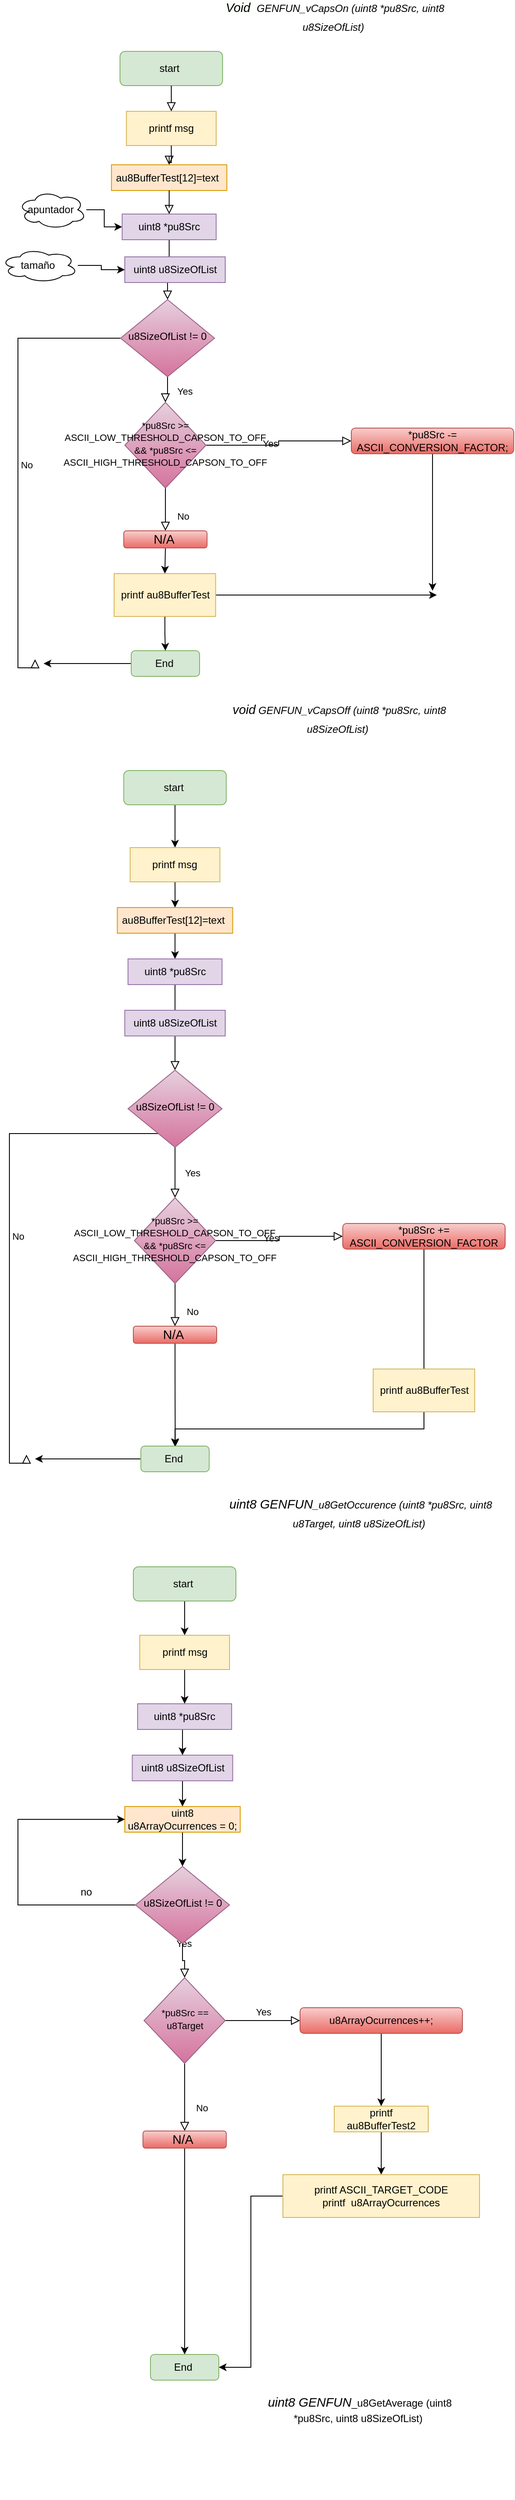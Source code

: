 <mxfile version="13.7.9" type="github">
  <diagram id="C5RBs43oDa-KdzZeNtuy" name="Page-1">
    <mxGraphModel dx="868" dy="433" grid="1" gridSize="10" guides="1" tooltips="1" connect="1" arrows="1" fold="1" page="1" pageScale="1" pageWidth="827" pageHeight="1169" math="0" shadow="0">
      <root>
        <mxCell id="WIyWlLk6GJQsqaUBKTNV-0" />
        <mxCell id="WIyWlLk6GJQsqaUBKTNV-1" parent="WIyWlLk6GJQsqaUBKTNV-0" />
        <mxCell id="WIyWlLk6GJQsqaUBKTNV-2" value="" style="rounded=0;html=1;jettySize=auto;orthogonalLoop=1;fontSize=11;endArrow=block;endFill=0;endSize=8;strokeWidth=1;shadow=0;labelBackgroundColor=none;edgeStyle=orthogonalEdgeStyle;" parent="WIyWlLk6GJQsqaUBKTNV-1" source="0FgXw2sklieyEirVIs_G-4" target="WIyWlLk6GJQsqaUBKTNV-6" edge="1">
          <mxGeometry relative="1" as="geometry" />
        </mxCell>
        <mxCell id="WIyWlLk6GJQsqaUBKTNV-3" value="start&amp;nbsp;" style="rounded=1;whiteSpace=wrap;html=1;fontSize=12;glass=0;strokeWidth=1;shadow=0;fillColor=#d5e8d4;strokeColor=#82b366;" parent="WIyWlLk6GJQsqaUBKTNV-1" vertex="1">
          <mxGeometry x="179.38" y="70" width="120" height="40" as="geometry" />
        </mxCell>
        <mxCell id="WIyWlLk6GJQsqaUBKTNV-4" value="Yes" style="rounded=0;html=1;jettySize=auto;orthogonalLoop=1;fontSize=11;endArrow=block;endFill=0;endSize=8;strokeWidth=1;shadow=0;labelBackgroundColor=none;edgeStyle=orthogonalEdgeStyle;" parent="WIyWlLk6GJQsqaUBKTNV-1" source="WIyWlLk6GJQsqaUBKTNV-6" target="WIyWlLk6GJQsqaUBKTNV-10" edge="1">
          <mxGeometry y="20" relative="1" as="geometry">
            <mxPoint as="offset" />
          </mxGeometry>
        </mxCell>
        <mxCell id="WIyWlLk6GJQsqaUBKTNV-5" value="No" style="edgeStyle=orthogonalEdgeStyle;rounded=0;html=1;jettySize=auto;orthogonalLoop=1;fontSize=11;endArrow=block;endFill=0;endSize=8;strokeWidth=1;shadow=0;labelBackgroundColor=none;" parent="WIyWlLk6GJQsqaUBKTNV-1" source="WIyWlLk6GJQsqaUBKTNV-6" edge="1">
          <mxGeometry y="10" relative="1" as="geometry">
            <mxPoint as="offset" />
            <mxPoint x="80" y="780" as="targetPoint" />
            <Array as="points">
              <mxPoint x="60" y="405" />
              <mxPoint x="60" y="790" />
            </Array>
          </mxGeometry>
        </mxCell>
        <mxCell id="WIyWlLk6GJQsqaUBKTNV-6" value="u8SizeOfList != 0" style="rhombus;whiteSpace=wrap;html=1;shadow=0;fontFamily=Helvetica;fontSize=12;align=center;strokeWidth=1;spacing=6;spacingTop=-4;fillColor=#e6d0de;strokeColor=#996185;gradientColor=#d5739d;" parent="WIyWlLk6GJQsqaUBKTNV-1" vertex="1">
          <mxGeometry x="180" y="360" width="110" height="90" as="geometry" />
        </mxCell>
        <mxCell id="WIyWlLk6GJQsqaUBKTNV-8" value="No" style="rounded=0;html=1;jettySize=auto;orthogonalLoop=1;fontSize=11;endArrow=block;endFill=0;endSize=8;strokeWidth=1;shadow=0;labelBackgroundColor=none;edgeStyle=orthogonalEdgeStyle;" parent="WIyWlLk6GJQsqaUBKTNV-1" source="WIyWlLk6GJQsqaUBKTNV-10" target="WIyWlLk6GJQsqaUBKTNV-11" edge="1">
          <mxGeometry x="0.333" y="20" relative="1" as="geometry">
            <mxPoint as="offset" />
          </mxGeometry>
        </mxCell>
        <mxCell id="WIyWlLk6GJQsqaUBKTNV-9" value="Yes" style="edgeStyle=orthogonalEdgeStyle;rounded=0;html=1;jettySize=auto;orthogonalLoop=1;fontSize=11;endArrow=block;endFill=0;endSize=8;strokeWidth=1;shadow=0;labelBackgroundColor=none;" parent="WIyWlLk6GJQsqaUBKTNV-1" source="WIyWlLk6GJQsqaUBKTNV-10" target="WIyWlLk6GJQsqaUBKTNV-12" edge="1">
          <mxGeometry y="10" relative="1" as="geometry">
            <mxPoint as="offset" />
          </mxGeometry>
        </mxCell>
        <mxCell id="WIyWlLk6GJQsqaUBKTNV-10" value="&lt;font style=&quot;font-size: 11px&quot;&gt;*pu8Src &amp;gt;= ASCII_LOW_THRESHOLD_CAPSON_TO_OFF &amp;amp;&amp;amp; *pu8Src &amp;lt;= ASCII_HIGH_THRESHOLD_CAPSON_TO_OFF&lt;/font&gt;" style="rhombus;whiteSpace=wrap;html=1;shadow=0;fontFamily=Helvetica;fontSize=12;align=center;strokeWidth=1;spacing=6;spacingTop=-4;gradientColor=#d5739d;fillColor=#e6d0de;strokeColor=#996185;" parent="WIyWlLk6GJQsqaUBKTNV-1" vertex="1">
          <mxGeometry x="185" y="480" width="95" height="100" as="geometry" />
        </mxCell>
        <mxCell id="0FgXw2sklieyEirVIs_G-19" style="edgeStyle=orthogonalEdgeStyle;rounded=0;orthogonalLoop=1;jettySize=auto;html=1;exitX=0.5;exitY=1;exitDx=0;exitDy=0;entryX=0.5;entryY=0;entryDx=0;entryDy=0;" edge="1" parent="WIyWlLk6GJQsqaUBKTNV-1" source="WIyWlLk6GJQsqaUBKTNV-11" target="0FgXw2sklieyEirVIs_G-18">
          <mxGeometry relative="1" as="geometry" />
        </mxCell>
        <mxCell id="WIyWlLk6GJQsqaUBKTNV-11" value="&lt;span class=&quot;normaltextrun&quot;&gt;&lt;span style=&quot;font-size: 11.0pt ; line-height: 107% ; font-family: &amp;#34;calibri&amp;#34; , sans-serif&quot;&gt;N/A&lt;/span&gt;&lt;/span&gt;&lt;span class=&quot;eop&quot;&gt;&lt;span style=&quot;font-size: 11.0pt ; line-height: 107% ; font-family: &amp;#34;calibri&amp;#34; , sans-serif&quot;&gt;&lt;span&gt;&amp;nbsp;&lt;/span&gt;&lt;/span&gt;&lt;/span&gt;" style="rounded=1;whiteSpace=wrap;html=1;fontSize=12;glass=0;strokeWidth=1;shadow=0;gradientColor=#ea6b66;fillColor=#f8cecc;strokeColor=#b85450;" parent="WIyWlLk6GJQsqaUBKTNV-1" vertex="1">
          <mxGeometry x="183.75" y="630" width="97.5" height="20" as="geometry" />
        </mxCell>
        <mxCell id="0FgXw2sklieyEirVIs_G-21" style="edgeStyle=orthogonalEdgeStyle;rounded=0;orthogonalLoop=1;jettySize=auto;html=1;exitX=0.5;exitY=1;exitDx=0;exitDy=0;" edge="1" parent="WIyWlLk6GJQsqaUBKTNV-1" source="WIyWlLk6GJQsqaUBKTNV-12">
          <mxGeometry relative="1" as="geometry">
            <mxPoint x="545" y="700" as="targetPoint" />
          </mxGeometry>
        </mxCell>
        <mxCell id="WIyWlLk6GJQsqaUBKTNV-12" value="*pu8Src -= ASCII_CONVERSION_FACTOR;" style="rounded=1;whiteSpace=wrap;html=1;fontSize=12;glass=0;strokeWidth=1;shadow=0;gradientColor=#ea6b66;fillColor=#f8cecc;strokeColor=#b85450;" parent="WIyWlLk6GJQsqaUBKTNV-1" vertex="1">
          <mxGeometry x="450" y="510" width="190" height="30" as="geometry" />
        </mxCell>
        <mxCell id="0FgXw2sklieyEirVIs_G-0" value="printf msg" style="rounded=0;whiteSpace=wrap;html=1;fillColor=#fff2cc;strokeColor=#d6b656;" vertex="1" parent="WIyWlLk6GJQsqaUBKTNV-1">
          <mxGeometry x="186.88" y="140" width="105" height="40" as="geometry" />
        </mxCell>
        <mxCell id="0FgXw2sklieyEirVIs_G-1" value="" style="rounded=0;html=1;jettySize=auto;orthogonalLoop=1;fontSize=11;endArrow=block;endFill=0;endSize=8;strokeWidth=1;shadow=0;labelBackgroundColor=none;edgeStyle=orthogonalEdgeStyle;" edge="1" parent="WIyWlLk6GJQsqaUBKTNV-1" source="WIyWlLk6GJQsqaUBKTNV-3" target="0FgXw2sklieyEirVIs_G-0">
          <mxGeometry relative="1" as="geometry">
            <mxPoint x="220" y="120" as="sourcePoint" />
            <mxPoint x="220" y="170" as="targetPoint" />
          </mxGeometry>
        </mxCell>
        <mxCell id="0FgXw2sklieyEirVIs_G-6" value="" style="edgeStyle=orthogonalEdgeStyle;rounded=0;orthogonalLoop=1;jettySize=auto;html=1;" edge="1" parent="WIyWlLk6GJQsqaUBKTNV-1" source="0FgXw2sklieyEirVIs_G-5" target="0FgXw2sklieyEirVIs_G-4">
          <mxGeometry relative="1" as="geometry" />
        </mxCell>
        <mxCell id="0FgXw2sklieyEirVIs_G-5" value="apuntador&amp;nbsp;" style="ellipse;shape=cloud;whiteSpace=wrap;html=1;" vertex="1" parent="WIyWlLk6GJQsqaUBKTNV-1">
          <mxGeometry x="60" y="232.5" width="80" height="45" as="geometry" />
        </mxCell>
        <mxCell id="0FgXw2sklieyEirVIs_G-2" value="au8BufferTest[12]=text&amp;nbsp;" style="rounded=0;whiteSpace=wrap;html=1;fillColor=#ffe6cc;strokeColor=#d79b00;" vertex="1" parent="WIyWlLk6GJQsqaUBKTNV-1">
          <mxGeometry x="169.38" y="202.5" width="135" height="30" as="geometry" />
        </mxCell>
        <mxCell id="0FgXw2sklieyEirVIs_G-7" value="" style="rounded=0;html=1;jettySize=auto;orthogonalLoop=1;fontSize=11;endArrow=block;endFill=0;endSize=8;strokeWidth=1;shadow=0;labelBackgroundColor=none;edgeStyle=orthogonalEdgeStyle;" edge="1" parent="WIyWlLk6GJQsqaUBKTNV-1" source="0FgXw2sklieyEirVIs_G-0" target="0FgXw2sklieyEirVIs_G-2">
          <mxGeometry relative="1" as="geometry">
            <mxPoint x="227.5" y="180" as="sourcePoint" />
            <mxPoint x="227.5" y="330" as="targetPoint" />
          </mxGeometry>
        </mxCell>
        <mxCell id="0FgXw2sklieyEirVIs_G-4" value="uint8 *pu8Src" style="rounded=0;whiteSpace=wrap;html=1;fillColor=#e1d5e7;strokeColor=#9673a6;" vertex="1" parent="WIyWlLk6GJQsqaUBKTNV-1">
          <mxGeometry x="181.88" y="260" width="110" height="30" as="geometry" />
        </mxCell>
        <mxCell id="0FgXw2sklieyEirVIs_G-8" value="" style="rounded=0;html=1;jettySize=auto;orthogonalLoop=1;fontSize=11;endArrow=block;endFill=0;endSize=8;strokeWidth=1;shadow=0;labelBackgroundColor=none;edgeStyle=orthogonalEdgeStyle;" edge="1" parent="WIyWlLk6GJQsqaUBKTNV-1" source="0FgXw2sklieyEirVIs_G-2" target="0FgXw2sklieyEirVIs_G-4">
          <mxGeometry relative="1" as="geometry">
            <mxPoint x="227.5" y="230" as="sourcePoint" />
            <mxPoint x="227.5" y="330" as="targetPoint" />
          </mxGeometry>
        </mxCell>
        <mxCell id="0FgXw2sklieyEirVIs_G-9" value="uint8 u8SizeOfList" style="rounded=0;whiteSpace=wrap;html=1;fillColor=#e1d5e7;strokeColor=#9673a6;" vertex="1" parent="WIyWlLk6GJQsqaUBKTNV-1">
          <mxGeometry x="185" y="310" width="117.5" height="30" as="geometry" />
        </mxCell>
        <mxCell id="0FgXw2sklieyEirVIs_G-11" value="" style="edgeStyle=orthogonalEdgeStyle;rounded=0;orthogonalLoop=1;jettySize=auto;html=1;" edge="1" parent="WIyWlLk6GJQsqaUBKTNV-1" source="0FgXw2sklieyEirVIs_G-10" target="0FgXw2sklieyEirVIs_G-9">
          <mxGeometry relative="1" as="geometry" />
        </mxCell>
        <mxCell id="0FgXw2sklieyEirVIs_G-10" value="tamaño&amp;nbsp;" style="ellipse;shape=cloud;whiteSpace=wrap;html=1;" vertex="1" parent="WIyWlLk6GJQsqaUBKTNV-1">
          <mxGeometry x="40" y="300" width="90" height="40" as="geometry" />
        </mxCell>
        <mxCell id="0FgXw2sklieyEirVIs_G-15" style="edgeStyle=orthogonalEdgeStyle;rounded=0;orthogonalLoop=1;jettySize=auto;html=1;exitX=0;exitY=0.5;exitDx=0;exitDy=0;" edge="1" parent="WIyWlLk6GJQsqaUBKTNV-1" source="0FgXw2sklieyEirVIs_G-12">
          <mxGeometry relative="1" as="geometry">
            <mxPoint x="90" y="785" as="targetPoint" />
          </mxGeometry>
        </mxCell>
        <mxCell id="0FgXw2sklieyEirVIs_G-12" value="End&amp;nbsp;" style="rounded=1;whiteSpace=wrap;html=1;fillColor=#d5e8d4;strokeColor=#82b366;" vertex="1" parent="WIyWlLk6GJQsqaUBKTNV-1">
          <mxGeometry x="192.5" y="770" width="80" height="30" as="geometry" />
        </mxCell>
        <mxCell id="0FgXw2sklieyEirVIs_G-20" style="edgeStyle=orthogonalEdgeStyle;rounded=0;orthogonalLoop=1;jettySize=auto;html=1;exitX=0.5;exitY=1;exitDx=0;exitDy=0;entryX=0.5;entryY=0;entryDx=0;entryDy=0;" edge="1" parent="WIyWlLk6GJQsqaUBKTNV-1" source="0FgXw2sklieyEirVIs_G-18" target="0FgXw2sklieyEirVIs_G-12">
          <mxGeometry relative="1" as="geometry" />
        </mxCell>
        <mxCell id="0FgXw2sklieyEirVIs_G-22" style="edgeStyle=orthogonalEdgeStyle;rounded=0;orthogonalLoop=1;jettySize=auto;html=1;exitX=1;exitY=0.5;exitDx=0;exitDy=0;" edge="1" parent="WIyWlLk6GJQsqaUBKTNV-1" source="0FgXw2sklieyEirVIs_G-18">
          <mxGeometry relative="1" as="geometry">
            <mxPoint x="550" y="705" as="targetPoint" />
          </mxGeometry>
        </mxCell>
        <mxCell id="0FgXw2sklieyEirVIs_G-18" value="printf au8BufferTest" style="rounded=0;whiteSpace=wrap;html=1;fillColor=#fff2cc;strokeColor=#d6b656;" vertex="1" parent="WIyWlLk6GJQsqaUBKTNV-1">
          <mxGeometry x="172.5" y="680" width="118.75" height="50" as="geometry" />
        </mxCell>
        <mxCell id="0FgXw2sklieyEirVIs_G-23" value="&lt;p class=&quot;paragraph&quot; style=&quot;margin-top: 0cm ; margin-right: 0cm ; margin-bottom: 0cm ; margin-left: 54.0pt ; text-indent: 0cm ; vertical-align: baseline&quot;&gt;&lt;i&gt;&lt;span style=&quot;outline: transparent solid 1px&quot;&gt;&lt;font face=&quot;calibri, sans-serif&quot;&gt;&lt;span style=&quot;font-size: 14.667px ; background-color: rgb(252 , 255 , 252)&quot;&gt;Void&amp;nbsp;&lt;/span&gt;&lt;/font&gt;&lt;span style=&quot;background-color: inherit&quot;&gt;&amp;nbsp;&lt;/span&gt;&lt;/span&gt;&lt;span style=&quot;outline: transparent solid 1px&quot;&gt;&lt;span style=&quot;border-bottom: transparent ; background-color: inherit&quot;&gt;GENFUN&lt;/span&gt;&lt;/span&gt;&lt;span style=&quot;outline: transparent solid 1px&quot;&gt;&lt;span style=&quot;border-bottom: transparent ; background-color: inherit&quot;&gt;_&lt;/span&gt;&lt;/span&gt;&lt;span style=&quot;outline: transparent solid 1px&quot;&gt;&lt;span style=&quot;border-bottom: transparent ; background-color: inherit&quot;&gt;v&lt;/span&gt;&lt;/span&gt;&lt;span style=&quot;outline: transparent solid 1px&quot;&gt;&lt;span style=&quot;border-bottom: transparent ; background-color: inherit&quot;&gt;CapsOn&lt;/span&gt;&lt;/span&gt;&lt;span style=&quot;outline: transparent solid 1px&quot;&gt;&lt;span style=&quot;background-color: inherit&quot;&gt;&amp;nbsp;&lt;/span&gt;&lt;/span&gt;&lt;span style=&quot;outline: transparent solid 1px&quot;&gt;&lt;span style=&quot;background-color: inherit&quot;&gt;(&lt;/span&gt;&lt;/span&gt;&lt;span style=&quot;outline: transparent solid 1px&quot;&gt;&lt;span style=&quot;background-color: inherit&quot;&gt;uint&lt;/span&gt;&lt;/span&gt;&lt;span style=&quot;outline: transparent solid 1px&quot;&gt;&lt;span style=&quot;background-color: inherit&quot;&gt;8 *pu8Src&lt;/span&gt;&lt;/span&gt;&lt;span style=&quot;outline: transparent solid 1px&quot;&gt;&lt;span style=&quot;background-color: inherit&quot;&gt;,&amp;nbsp;&lt;/span&gt;&lt;/span&gt;&lt;span style=&quot;outline: transparent solid 1px&quot;&gt;&lt;span style=&quot;background-color: inherit&quot;&gt;uint8 u8SizeOfList)&lt;/span&gt;&lt;/span&gt;&lt;/i&gt;&lt;span&gt;&lt;span class=&quot;eop&quot;&gt;&lt;span lang=&quot;EN-US&quot; style=&quot;font-size: 11.0pt ; font-family: &amp;#34;calibri&amp;#34; , sans-serif&quot;&gt;&amp;nbsp;&lt;/span&gt;&lt;/span&gt;&lt;/span&gt;&lt;span lang=&quot;EN-US&quot; style=&quot;font-size: 14.0pt ; font-family: &amp;#34;calibri&amp;#34; , sans-serif&quot;&gt;&lt;/span&gt;&lt;/p&gt;&lt;br&gt;&lt;br&gt;&lt;span&gt;&lt;span style=&quot;background-color: inherit&quot;&gt;&lt;/span&gt;&lt;/span&gt;" style="text;html=1;strokeColor=none;fillColor=none;align=center;verticalAlign=middle;whiteSpace=wrap;rounded=0;" vertex="1" parent="WIyWlLk6GJQsqaUBKTNV-1">
          <mxGeometry x="210" y="30" width="370" height="30" as="geometry" />
        </mxCell>
        <mxCell id="0FgXw2sklieyEirVIs_G-25" value="&lt;p class=&quot;paragraph&quot; style=&quot;margin-top: 0cm ; margin-right: 0cm ; margin-bottom: 0cm ; margin-left: 54.0pt ; text-indent: 0cm ; vertical-align: baseline&quot;&gt;&lt;span style=&quot;background-color: rgb(255 , 255 , 255)&quot;&gt;&lt;span class=&quot;normaltextrun&quot;&gt;&lt;i&gt;&lt;span lang=&quot;EN-US&quot; style=&quot;font-size: 11pt ; font-family: &amp;#34;calibri&amp;#34; , sans-serif&quot;&gt;void&lt;/span&gt;&lt;/i&gt;&lt;/span&gt;&lt;i&gt;&lt;span&gt;&amp;nbsp;&lt;/span&gt;&lt;span&gt;&lt;span style=&quot;border-bottom: transparent&quot;&gt;GENFUN&lt;/span&gt;&lt;/span&gt;&lt;span&gt;&lt;span style=&quot;border-bottom: transparent&quot;&gt;_&lt;/span&gt;&lt;/span&gt;&lt;span&gt;&lt;span style=&quot;border-bottom: transparent&quot;&gt;v&lt;/span&gt;&lt;/span&gt;&lt;span&gt;&lt;span style=&quot;border-bottom: transparent&quot;&gt;CapsO&lt;/span&gt;&lt;/span&gt;&lt;span&gt;&lt;span style=&quot;border-bottom: transparent&quot;&gt;ff&lt;/span&gt;&lt;/span&gt;&lt;span&gt;&amp;nbsp;&lt;/span&gt;&lt;span&gt;(&lt;/span&gt;&lt;span&gt;uint&lt;/span&gt;&lt;span&gt;8 *pu8Src&lt;/span&gt;&lt;span&gt;,&amp;nbsp;&lt;/span&gt;&lt;span&gt;uint8 u8SizeOfList)&lt;/span&gt;&lt;/i&gt;&lt;span&gt;&lt;span class=&quot;eop&quot;&gt;&lt;span lang=&quot;EN-US&quot; style=&quot;font-size: 11.0pt ; font-family: &amp;#34;calibri&amp;#34; , sans-serif&quot;&gt;&amp;nbsp;&lt;/span&gt;&lt;/span&gt;&lt;/span&gt;&lt;span lang=&quot;EN-US&quot; style=&quot;font-size: 14.0pt ; font-family: &amp;#34;calibri&amp;#34; , sans-serif&quot;&gt;&lt;/span&gt;&lt;/span&gt;&lt;/p&gt;&lt;span style=&quot;background-color: rgb(255 , 255 , 255)&quot;&gt;&lt;br&gt;&lt;br&gt;&lt;/span&gt;&lt;span&gt;&lt;span style=&quot;background-color: inherit&quot;&gt;&lt;/span&gt;&lt;/span&gt;" style="text;html=1;strokeColor=none;fillColor=none;align=center;verticalAlign=middle;whiteSpace=wrap;rounded=0;" vertex="1" parent="WIyWlLk6GJQsqaUBKTNV-1">
          <mxGeometry x="210" y="850" width="380" height="30" as="geometry" />
        </mxCell>
        <mxCell id="0FgXw2sklieyEirVIs_G-28" style="edgeStyle=orthogonalEdgeStyle;rounded=0;orthogonalLoop=1;jettySize=auto;html=1;exitX=0.5;exitY=1;exitDx=0;exitDy=0;" edge="1" parent="WIyWlLk6GJQsqaUBKTNV-1" source="0FgXw2sklieyEirVIs_G-26" target="0FgXw2sklieyEirVIs_G-27">
          <mxGeometry relative="1" as="geometry" />
        </mxCell>
        <mxCell id="0FgXw2sklieyEirVIs_G-26" value="start&amp;nbsp;" style="rounded=1;whiteSpace=wrap;html=1;fontSize=12;glass=0;strokeWidth=1;shadow=0;fillColor=#d5e8d4;strokeColor=#82b366;" vertex="1" parent="WIyWlLk6GJQsqaUBKTNV-1">
          <mxGeometry x="183.75" y="910" width="120" height="40" as="geometry" />
        </mxCell>
        <mxCell id="0FgXw2sklieyEirVIs_G-30" style="edgeStyle=orthogonalEdgeStyle;rounded=0;orthogonalLoop=1;jettySize=auto;html=1;exitX=0.5;exitY=1;exitDx=0;exitDy=0;" edge="1" parent="WIyWlLk6GJQsqaUBKTNV-1" source="0FgXw2sklieyEirVIs_G-27" target="0FgXw2sklieyEirVIs_G-29">
          <mxGeometry relative="1" as="geometry" />
        </mxCell>
        <mxCell id="0FgXw2sklieyEirVIs_G-27" value="printf msg" style="rounded=0;whiteSpace=wrap;html=1;fillColor=#fff2cc;strokeColor=#d6b656;" vertex="1" parent="WIyWlLk6GJQsqaUBKTNV-1">
          <mxGeometry x="191.25" y="1000" width="105" height="40" as="geometry" />
        </mxCell>
        <mxCell id="0FgXw2sklieyEirVIs_G-32" style="edgeStyle=orthogonalEdgeStyle;rounded=0;orthogonalLoop=1;jettySize=auto;html=1;exitX=0.5;exitY=1;exitDx=0;exitDy=0;entryX=0.5;entryY=0;entryDx=0;entryDy=0;" edge="1" parent="WIyWlLk6GJQsqaUBKTNV-1" source="0FgXw2sklieyEirVIs_G-29" target="0FgXw2sklieyEirVIs_G-45">
          <mxGeometry relative="1" as="geometry">
            <mxPoint x="243.75" y="1130" as="targetPoint" />
          </mxGeometry>
        </mxCell>
        <mxCell id="0FgXw2sklieyEirVIs_G-29" value="au8BufferTest[12]=text&amp;nbsp;" style="rounded=0;whiteSpace=wrap;html=1;fillColor=#ffe6cc;strokeColor=#d79b00;" vertex="1" parent="WIyWlLk6GJQsqaUBKTNV-1">
          <mxGeometry x="176.25" y="1070" width="135" height="30" as="geometry" />
        </mxCell>
        <mxCell id="0FgXw2sklieyEirVIs_G-33" value="" style="rounded=0;html=1;jettySize=auto;orthogonalLoop=1;fontSize=11;endArrow=block;endFill=0;endSize=8;strokeWidth=1;shadow=0;labelBackgroundColor=none;edgeStyle=orthogonalEdgeStyle;" edge="1" parent="WIyWlLk6GJQsqaUBKTNV-1" source="0FgXw2sklieyEirVIs_G-45" target="0FgXw2sklieyEirVIs_G-36">
          <mxGeometry relative="1" as="geometry" />
        </mxCell>
        <mxCell id="0FgXw2sklieyEirVIs_G-34" value="Yes" style="rounded=0;html=1;jettySize=auto;orthogonalLoop=1;fontSize=11;endArrow=block;endFill=0;endSize=8;strokeWidth=1;shadow=0;labelBackgroundColor=none;edgeStyle=orthogonalEdgeStyle;" edge="1" parent="WIyWlLk6GJQsqaUBKTNV-1" source="0FgXw2sklieyEirVIs_G-36" target="0FgXw2sklieyEirVIs_G-39">
          <mxGeometry y="20" relative="1" as="geometry">
            <mxPoint as="offset" />
          </mxGeometry>
        </mxCell>
        <mxCell id="0FgXw2sklieyEirVIs_G-35" value="No" style="edgeStyle=orthogonalEdgeStyle;rounded=0;html=1;jettySize=auto;orthogonalLoop=1;fontSize=11;endArrow=block;endFill=0;endSize=8;strokeWidth=1;shadow=0;labelBackgroundColor=none;" edge="1" parent="WIyWlLk6GJQsqaUBKTNV-1" source="0FgXw2sklieyEirVIs_G-36">
          <mxGeometry y="10" relative="1" as="geometry">
            <mxPoint as="offset" />
            <mxPoint x="69.98" y="1709" as="targetPoint" />
            <Array as="points">
              <mxPoint x="49.98" y="1334" />
              <mxPoint x="49.98" y="1719" />
            </Array>
          </mxGeometry>
        </mxCell>
        <mxCell id="0FgXw2sklieyEirVIs_G-36" value="u8SizeOfList != 0" style="rhombus;whiteSpace=wrap;html=1;shadow=0;fontFamily=Helvetica;fontSize=12;align=center;strokeWidth=1;spacing=6;spacingTop=-4;fillColor=#e6d0de;strokeColor=#996185;gradientColor=#d5739d;" vertex="1" parent="WIyWlLk6GJQsqaUBKTNV-1">
          <mxGeometry x="188.75" y="1260" width="110" height="90" as="geometry" />
        </mxCell>
        <mxCell id="0FgXw2sklieyEirVIs_G-37" value="No" style="rounded=0;html=1;jettySize=auto;orthogonalLoop=1;fontSize=11;endArrow=block;endFill=0;endSize=8;strokeWidth=1;shadow=0;labelBackgroundColor=none;edgeStyle=orthogonalEdgeStyle;" edge="1" parent="WIyWlLk6GJQsqaUBKTNV-1" source="0FgXw2sklieyEirVIs_G-39" target="0FgXw2sklieyEirVIs_G-41">
          <mxGeometry x="0.333" y="20" relative="1" as="geometry">
            <mxPoint as="offset" />
          </mxGeometry>
        </mxCell>
        <mxCell id="0FgXw2sklieyEirVIs_G-38" value="Yes" style="edgeStyle=orthogonalEdgeStyle;rounded=0;html=1;jettySize=auto;orthogonalLoop=1;fontSize=11;endArrow=block;endFill=0;endSize=8;strokeWidth=1;shadow=0;labelBackgroundColor=none;" edge="1" parent="WIyWlLk6GJQsqaUBKTNV-1" source="0FgXw2sklieyEirVIs_G-39" target="0FgXw2sklieyEirVIs_G-43">
          <mxGeometry y="10" relative="1" as="geometry">
            <mxPoint as="offset" />
          </mxGeometry>
        </mxCell>
        <mxCell id="0FgXw2sklieyEirVIs_G-39" value="&lt;font style=&quot;font-size: 11px&quot;&gt;*pu8Src &amp;gt;= ASCII_LOW_THRESHOLD_CAPSON_TO_OFF &amp;amp;&amp;amp; *pu8Src &amp;lt;= ASCII_HIGH_THRESHOLD_CAPSON_TO_OFF&lt;/font&gt;" style="rhombus;whiteSpace=wrap;html=1;shadow=0;fontFamily=Helvetica;fontSize=12;align=center;strokeWidth=1;spacing=6;spacingTop=-4;gradientColor=#d5739d;fillColor=#e6d0de;strokeColor=#996185;" vertex="1" parent="WIyWlLk6GJQsqaUBKTNV-1">
          <mxGeometry x="196.25" y="1409" width="95" height="100" as="geometry" />
        </mxCell>
        <mxCell id="0FgXw2sklieyEirVIs_G-59" style="edgeStyle=orthogonalEdgeStyle;rounded=0;orthogonalLoop=1;jettySize=auto;html=1;exitX=0.5;exitY=1;exitDx=0;exitDy=0;" edge="1" parent="WIyWlLk6GJQsqaUBKTNV-1" source="0FgXw2sklieyEirVIs_G-41">
          <mxGeometry relative="1" as="geometry">
            <mxPoint x="244" y="1700" as="targetPoint" />
          </mxGeometry>
        </mxCell>
        <mxCell id="0FgXw2sklieyEirVIs_G-41" value="&lt;span class=&quot;normaltextrun&quot;&gt;&lt;span style=&quot;font-size: 11.0pt ; line-height: 107% ; font-family: &amp;#34;calibri&amp;#34; , sans-serif&quot;&gt;N/A&lt;/span&gt;&lt;/span&gt;&lt;span class=&quot;eop&quot;&gt;&lt;span style=&quot;font-size: 11.0pt ; line-height: 107% ; font-family: &amp;#34;calibri&amp;#34; , sans-serif&quot;&gt;&lt;span&gt;&amp;nbsp;&lt;/span&gt;&lt;/span&gt;&lt;/span&gt;" style="rounded=1;whiteSpace=wrap;html=1;fontSize=12;glass=0;strokeWidth=1;shadow=0;gradientColor=#ea6b66;fillColor=#f8cecc;strokeColor=#b85450;" vertex="1" parent="WIyWlLk6GJQsqaUBKTNV-1">
          <mxGeometry x="195" y="1559" width="97.5" height="20" as="geometry" />
        </mxCell>
        <mxCell id="0FgXw2sklieyEirVIs_G-42" style="edgeStyle=orthogonalEdgeStyle;rounded=0;orthogonalLoop=1;jettySize=auto;html=1;exitX=0.5;exitY=1;exitDx=0;exitDy=0;" edge="1" parent="WIyWlLk6GJQsqaUBKTNV-1" source="0FgXw2sklieyEirVIs_G-43">
          <mxGeometry relative="1" as="geometry">
            <mxPoint x="534.98" y="1629" as="targetPoint" />
          </mxGeometry>
        </mxCell>
        <mxCell id="0FgXw2sklieyEirVIs_G-43" value="*pu8Src += ASCII_CONVERSION_FACTOR" style="rounded=1;whiteSpace=wrap;html=1;fontSize=12;glass=0;strokeWidth=1;shadow=0;gradientColor=#ea6b66;fillColor=#f8cecc;strokeColor=#b85450;" vertex="1" parent="WIyWlLk6GJQsqaUBKTNV-1">
          <mxGeometry x="439.98" y="1439" width="190" height="30" as="geometry" />
        </mxCell>
        <mxCell id="0FgXw2sklieyEirVIs_G-45" value="uint8 *pu8Src" style="rounded=0;whiteSpace=wrap;html=1;fillColor=#e1d5e7;strokeColor=#9673a6;" vertex="1" parent="WIyWlLk6GJQsqaUBKTNV-1">
          <mxGeometry x="188.75" y="1130" width="110" height="30" as="geometry" />
        </mxCell>
        <mxCell id="0FgXw2sklieyEirVIs_G-46" value="uint8 u8SizeOfList" style="rounded=0;whiteSpace=wrap;html=1;fillColor=#e1d5e7;strokeColor=#9673a6;" vertex="1" parent="WIyWlLk6GJQsqaUBKTNV-1">
          <mxGeometry x="185" y="1190" width="117.5" height="30" as="geometry" />
        </mxCell>
        <mxCell id="0FgXw2sklieyEirVIs_G-48" style="edgeStyle=orthogonalEdgeStyle;rounded=0;orthogonalLoop=1;jettySize=auto;html=1;exitX=0;exitY=0.5;exitDx=0;exitDy=0;" edge="1" parent="WIyWlLk6GJQsqaUBKTNV-1" source="0FgXw2sklieyEirVIs_G-49">
          <mxGeometry relative="1" as="geometry">
            <mxPoint x="79.98" y="1714" as="targetPoint" />
          </mxGeometry>
        </mxCell>
        <mxCell id="0FgXw2sklieyEirVIs_G-49" value="End&amp;nbsp;" style="rounded=1;whiteSpace=wrap;html=1;fillColor=#d5e8d4;strokeColor=#82b366;" vertex="1" parent="WIyWlLk6GJQsqaUBKTNV-1">
          <mxGeometry x="203.76" y="1699" width="80" height="30" as="geometry" />
        </mxCell>
        <mxCell id="0FgXw2sklieyEirVIs_G-50" style="edgeStyle=orthogonalEdgeStyle;rounded=0;orthogonalLoop=1;jettySize=auto;html=1;exitX=0.5;exitY=1;exitDx=0;exitDy=0;entryX=0.5;entryY=0;entryDx=0;entryDy=0;" edge="1" parent="WIyWlLk6GJQsqaUBKTNV-1" source="0FgXw2sklieyEirVIs_G-52" target="0FgXw2sklieyEirVIs_G-49">
          <mxGeometry relative="1" as="geometry" />
        </mxCell>
        <mxCell id="0FgXw2sklieyEirVIs_G-52" value="printf au8BufferTest" style="rounded=0;whiteSpace=wrap;html=1;fillColor=#fff2cc;strokeColor=#d6b656;" vertex="1" parent="WIyWlLk6GJQsqaUBKTNV-1">
          <mxGeometry x="475.61" y="1609" width="118.75" height="50" as="geometry" />
        </mxCell>
        <mxCell id="0FgXw2sklieyEirVIs_G-53" value="&lt;p class=&quot;paragraph&quot; style=&quot;margin-top: 0cm ; margin-right: 0cm ; margin-bottom: 0cm ; margin-left: 54.0pt ; text-indent: 0cm ; vertical-align: baseline&quot;&gt;&lt;span style=&quot;background-color: rgb(255 , 255 , 255)&quot;&gt;&lt;span class=&quot;normaltextrun&quot;&gt;&lt;i&gt;&lt;span lang=&quot;EN-US&quot; style=&quot;font-size: 11pt ; font-family: &amp;#34;calibri&amp;#34; , sans-serif&quot;&gt;uint8 GENFUN&lt;/span&gt;&lt;/i&gt;&lt;/span&gt;&lt;/span&gt;&lt;i&gt;&lt;span&gt;&lt;span style=&quot;background-color: inherit&quot;&gt;_&lt;/span&gt;&lt;/span&gt;&lt;span&gt;&lt;span style=&quot;background-color: inherit&quot;&gt;u8GetOccurence&lt;/span&gt;&lt;/span&gt;&lt;span&gt;&lt;span style=&quot;background-color: inherit&quot;&gt;&amp;nbsp;&lt;/span&gt;&lt;/span&gt;&lt;span&gt;&lt;span style=&quot;background-color: inherit&quot;&gt;(&lt;/span&gt;&lt;/span&gt;&lt;span&gt;&lt;span style=&quot;background-color: inherit&quot;&gt;uint&lt;/span&gt;&lt;/span&gt;&lt;span&gt;&lt;span style=&quot;background-color: inherit&quot;&gt;8 *pu8Src,&amp;nbsp;&lt;/span&gt;&lt;/span&gt;&lt;span&gt;&lt;span style=&quot;background-color: inherit&quot;&gt;uint8 u8Target,&amp;nbsp;&lt;/span&gt;&lt;/span&gt;&lt;span&gt;&lt;span style=&quot;background-color: inherit&quot;&gt;uint8 u8SizeOfList)&lt;/span&gt;&lt;/span&gt;&lt;/i&gt;&lt;span&gt;&lt;span class=&quot;eop&quot;&gt;&lt;span lang=&quot;EN-US&quot; style=&quot;font-size: 11pt ; font-family: &amp;#34;calibri&amp;#34; , sans-serif ; background-color: rgb(255 , 255 , 255)&quot;&gt;&amp;nbsp;&lt;/span&gt;&lt;/span&gt;&lt;/span&gt;&lt;span lang=&quot;EN-US&quot; style=&quot;font-size: 14.0pt ; font-family: &amp;#34;calibri&amp;#34; , sans-serif ; background: yellow&quot;&gt;&lt;/span&gt;&lt;/p&gt;&lt;br&gt;&lt;br&gt;&lt;span&gt;&lt;span style=&quot;background-color: inherit&quot;&gt;&lt;/span&gt;&lt;/span&gt;" style="text;html=1;strokeColor=none;fillColor=none;align=center;verticalAlign=middle;whiteSpace=wrap;rounded=0;" vertex="1" parent="WIyWlLk6GJQsqaUBKTNV-1">
          <mxGeometry x="219.98" y="1770" width="410" height="46" as="geometry" />
        </mxCell>
        <mxCell id="0FgXw2sklieyEirVIs_G-54" style="edgeStyle=orthogonalEdgeStyle;rounded=0;orthogonalLoop=1;jettySize=auto;html=1;exitX=0.5;exitY=1;exitDx=0;exitDy=0;" edge="1" parent="WIyWlLk6GJQsqaUBKTNV-1" source="0FgXw2sklieyEirVIs_G-55" target="0FgXw2sklieyEirVIs_G-56">
          <mxGeometry relative="1" as="geometry" />
        </mxCell>
        <mxCell id="0FgXw2sklieyEirVIs_G-55" value="start&amp;nbsp;" style="rounded=1;whiteSpace=wrap;html=1;fontSize=12;glass=0;strokeWidth=1;shadow=0;fillColor=#d5e8d4;strokeColor=#82b366;" vertex="1" parent="WIyWlLk6GJQsqaUBKTNV-1">
          <mxGeometry x="195" y="1840" width="120" height="40" as="geometry" />
        </mxCell>
        <mxCell id="0FgXw2sklieyEirVIs_G-99" style="edgeStyle=orthogonalEdgeStyle;rounded=0;orthogonalLoop=1;jettySize=auto;html=1;exitX=0.5;exitY=1;exitDx=0;exitDy=0;entryX=0.5;entryY=0;entryDx=0;entryDy=0;" edge="1" parent="WIyWlLk6GJQsqaUBKTNV-1" source="0FgXw2sklieyEirVIs_G-56" target="0FgXw2sklieyEirVIs_G-90">
          <mxGeometry relative="1" as="geometry" />
        </mxCell>
        <mxCell id="0FgXw2sklieyEirVIs_G-56" value="printf msg" style="rounded=0;whiteSpace=wrap;html=1;fillColor=#fff2cc;strokeColor=#d6b656;" vertex="1" parent="WIyWlLk6GJQsqaUBKTNV-1">
          <mxGeometry x="202.5" y="1920" width="105" height="40" as="geometry" />
        </mxCell>
        <mxCell id="0FgXw2sklieyEirVIs_G-96" style="edgeStyle=orthogonalEdgeStyle;rounded=0;orthogonalLoop=1;jettySize=auto;html=1;exitX=0.5;exitY=1;exitDx=0;exitDy=0;entryX=0.5;entryY=0;entryDx=0;entryDy=0;" edge="1" parent="WIyWlLk6GJQsqaUBKTNV-1" source="0FgXw2sklieyEirVIs_G-57" target="0FgXw2sklieyEirVIs_G-58">
          <mxGeometry relative="1" as="geometry" />
        </mxCell>
        <mxCell id="0FgXw2sklieyEirVIs_G-57" value="printf au8BufferTest2" style="rounded=0;whiteSpace=wrap;html=1;fillColor=#fff2cc;strokeColor=#d6b656;" vertex="1" parent="WIyWlLk6GJQsqaUBKTNV-1">
          <mxGeometry x="430" y="2470" width="110" height="30" as="geometry" />
        </mxCell>
        <mxCell id="0FgXw2sklieyEirVIs_G-97" style="edgeStyle=orthogonalEdgeStyle;rounded=0;orthogonalLoop=1;jettySize=auto;html=1;entryX=1;entryY=0.5;entryDx=0;entryDy=0;" edge="1" parent="WIyWlLk6GJQsqaUBKTNV-1" source="0FgXw2sklieyEirVIs_G-58" target="0FgXw2sklieyEirVIs_G-86">
          <mxGeometry relative="1" as="geometry" />
        </mxCell>
        <mxCell id="0FgXw2sklieyEirVIs_G-58" value="&lt;div&gt;&lt;/div&gt;printf ASCII_TARGET_CODE&lt;div&gt;printf&amp;nbsp; u8ArrayOcurrences&lt;/div&gt;&lt;div&gt;&lt;span&gt;	&lt;/span&gt;&lt;/div&gt;" style="rounded=0;whiteSpace=wrap;html=1;fillColor=#fff2cc;strokeColor=#d6b656;" vertex="1" parent="WIyWlLk6GJQsqaUBKTNV-1">
          <mxGeometry x="370" y="2550" width="230" height="50" as="geometry" />
        </mxCell>
        <mxCell id="0FgXw2sklieyEirVIs_G-103" style="edgeStyle=orthogonalEdgeStyle;rounded=0;orthogonalLoop=1;jettySize=auto;html=1;exitX=0.5;exitY=1;exitDx=0;exitDy=0;entryX=0.5;entryY=0;entryDx=0;entryDy=0;" edge="1" parent="WIyWlLk6GJQsqaUBKTNV-1" source="0FgXw2sklieyEirVIs_G-60" target="0FgXw2sklieyEirVIs_G-77">
          <mxGeometry relative="1" as="geometry" />
        </mxCell>
        <mxCell id="0FgXw2sklieyEirVIs_G-60" value="uint8 u8ArrayOcurrences = 0;" style="rounded=0;whiteSpace=wrap;html=1;fillColor=#ffe6cc;strokeColor=#d79b00;" vertex="1" parent="WIyWlLk6GJQsqaUBKTNV-1">
          <mxGeometry x="185" y="2120" width="135" height="30" as="geometry" />
        </mxCell>
        <mxCell id="0FgXw2sklieyEirVIs_G-76" value="Yes" style="rounded=0;html=1;jettySize=auto;orthogonalLoop=1;fontSize=11;endArrow=block;endFill=0;endSize=8;strokeWidth=1;shadow=0;labelBackgroundColor=none;edgeStyle=orthogonalEdgeStyle;" edge="1" parent="WIyWlLk6GJQsqaUBKTNV-1" source="0FgXw2sklieyEirVIs_G-77" target="0FgXw2sklieyEirVIs_G-80">
          <mxGeometry y="20" relative="1" as="geometry">
            <mxPoint as="offset" />
          </mxGeometry>
        </mxCell>
        <mxCell id="0FgXw2sklieyEirVIs_G-104" style="edgeStyle=orthogonalEdgeStyle;rounded=0;orthogonalLoop=1;jettySize=auto;html=1;exitX=0;exitY=0.5;exitDx=0;exitDy=0;entryX=0;entryY=0.5;entryDx=0;entryDy=0;" edge="1" parent="WIyWlLk6GJQsqaUBKTNV-1" source="0FgXw2sklieyEirVIs_G-77" target="0FgXw2sklieyEirVIs_G-60">
          <mxGeometry relative="1" as="geometry">
            <Array as="points">
              <mxPoint x="60" y="2235" />
              <mxPoint x="60" y="2135" />
            </Array>
          </mxGeometry>
        </mxCell>
        <mxCell id="0FgXw2sklieyEirVIs_G-77" value="u8SizeOfList != 0" style="rhombus;whiteSpace=wrap;html=1;shadow=0;fontFamily=Helvetica;fontSize=12;align=center;strokeWidth=1;spacing=6;spacingTop=-4;fillColor=#e6d0de;strokeColor=#996185;gradientColor=#d5739d;" vertex="1" parent="WIyWlLk6GJQsqaUBKTNV-1">
          <mxGeometry x="197.5" y="2190" width="110" height="90" as="geometry" />
        </mxCell>
        <mxCell id="0FgXw2sklieyEirVIs_G-78" value="No" style="rounded=0;html=1;jettySize=auto;orthogonalLoop=1;fontSize=11;endArrow=block;endFill=0;endSize=8;strokeWidth=1;shadow=0;labelBackgroundColor=none;edgeStyle=orthogonalEdgeStyle;" edge="1" parent="WIyWlLk6GJQsqaUBKTNV-1" source="0FgXw2sklieyEirVIs_G-80" target="0FgXw2sklieyEirVIs_G-82">
          <mxGeometry x="0.333" y="20" relative="1" as="geometry">
            <mxPoint as="offset" />
          </mxGeometry>
        </mxCell>
        <mxCell id="0FgXw2sklieyEirVIs_G-79" value="Yes" style="edgeStyle=orthogonalEdgeStyle;rounded=0;html=1;jettySize=auto;orthogonalLoop=1;fontSize=11;endArrow=block;endFill=0;endSize=8;strokeWidth=1;shadow=0;labelBackgroundColor=none;" edge="1" parent="WIyWlLk6GJQsqaUBKTNV-1" source="0FgXw2sklieyEirVIs_G-80" target="0FgXw2sklieyEirVIs_G-84">
          <mxGeometry y="10" relative="1" as="geometry">
            <mxPoint as="offset" />
          </mxGeometry>
        </mxCell>
        <mxCell id="0FgXw2sklieyEirVIs_G-80" value="&lt;span style=&quot;font-size: 11px&quot;&gt;&amp;nbsp;*pu8Src ==&amp;nbsp; u8Target&lt;/span&gt;" style="rhombus;whiteSpace=wrap;html=1;shadow=0;fontFamily=Helvetica;fontSize=12;align=center;strokeWidth=1;spacing=6;spacingTop=-4;gradientColor=#d5739d;fillColor=#e6d0de;strokeColor=#996185;" vertex="1" parent="WIyWlLk6GJQsqaUBKTNV-1">
          <mxGeometry x="207.5" y="2320" width="95" height="100" as="geometry" />
        </mxCell>
        <mxCell id="0FgXw2sklieyEirVIs_G-81" style="edgeStyle=orthogonalEdgeStyle;rounded=0;orthogonalLoop=1;jettySize=auto;html=1;exitX=0.5;exitY=1;exitDx=0;exitDy=0;entryX=0.5;entryY=0;entryDx=0;entryDy=0;" edge="1" parent="WIyWlLk6GJQsqaUBKTNV-1" source="0FgXw2sklieyEirVIs_G-82" target="0FgXw2sklieyEirVIs_G-86">
          <mxGeometry relative="1" as="geometry">
            <mxPoint x="254" y="2560" as="targetPoint" />
          </mxGeometry>
        </mxCell>
        <mxCell id="0FgXw2sklieyEirVIs_G-82" value="&lt;span class=&quot;normaltextrun&quot;&gt;&lt;span style=&quot;font-size: 11.0pt ; line-height: 107% ; font-family: &amp;#34;calibri&amp;#34; , sans-serif&quot;&gt;N/A&lt;/span&gt;&lt;/span&gt;&lt;span class=&quot;eop&quot;&gt;&lt;span style=&quot;font-size: 11.0pt ; line-height: 107% ; font-family: &amp;#34;calibri&amp;#34; , sans-serif&quot;&gt;&lt;span&gt;&amp;nbsp;&lt;/span&gt;&lt;/span&gt;&lt;/span&gt;" style="rounded=1;whiteSpace=wrap;html=1;fontSize=12;glass=0;strokeWidth=1;shadow=0;gradientColor=#ea6b66;fillColor=#f8cecc;strokeColor=#b85450;" vertex="1" parent="WIyWlLk6GJQsqaUBKTNV-1">
          <mxGeometry x="206.25" y="2499" width="97.5" height="20" as="geometry" />
        </mxCell>
        <mxCell id="0FgXw2sklieyEirVIs_G-83" style="edgeStyle=orthogonalEdgeStyle;rounded=0;orthogonalLoop=1;jettySize=auto;html=1;exitX=0.5;exitY=1;exitDx=0;exitDy=0;entryX=0.5;entryY=0;entryDx=0;entryDy=0;" edge="1" parent="WIyWlLk6GJQsqaUBKTNV-1" source="0FgXw2sklieyEirVIs_G-84" target="0FgXw2sklieyEirVIs_G-57">
          <mxGeometry relative="1" as="geometry">
            <mxPoint x="485.005" y="2510" as="targetPoint" />
          </mxGeometry>
        </mxCell>
        <mxCell id="0FgXw2sklieyEirVIs_G-84" value="u8ArrayOcurrences++;" style="rounded=1;whiteSpace=wrap;html=1;fontSize=12;glass=0;strokeWidth=1;shadow=0;gradientColor=#ea6b66;fillColor=#f8cecc;strokeColor=#b85450;" vertex="1" parent="WIyWlLk6GJQsqaUBKTNV-1">
          <mxGeometry x="390" y="2355" width="190" height="30" as="geometry" />
        </mxCell>
        <mxCell id="0FgXw2sklieyEirVIs_G-102" style="edgeStyle=orthogonalEdgeStyle;rounded=0;orthogonalLoop=1;jettySize=auto;html=1;exitX=0.5;exitY=1;exitDx=0;exitDy=0;entryX=0.5;entryY=0;entryDx=0;entryDy=0;" edge="1" parent="WIyWlLk6GJQsqaUBKTNV-1" source="0FgXw2sklieyEirVIs_G-85" target="0FgXw2sklieyEirVIs_G-60">
          <mxGeometry relative="1" as="geometry" />
        </mxCell>
        <mxCell id="0FgXw2sklieyEirVIs_G-85" value="uint8 u8SizeOfList" style="rounded=0;whiteSpace=wrap;html=1;fillColor=#e1d5e7;strokeColor=#9673a6;" vertex="1" parent="WIyWlLk6GJQsqaUBKTNV-1">
          <mxGeometry x="193.75" y="2060" width="117.5" height="30" as="geometry" />
        </mxCell>
        <mxCell id="0FgXw2sklieyEirVIs_G-86" value="End&amp;nbsp;" style="rounded=1;whiteSpace=wrap;html=1;fillColor=#d5e8d4;strokeColor=#82b366;" vertex="1" parent="WIyWlLk6GJQsqaUBKTNV-1">
          <mxGeometry x="215" y="2760" width="80" height="30" as="geometry" />
        </mxCell>
        <mxCell id="0FgXw2sklieyEirVIs_G-101" style="edgeStyle=orthogonalEdgeStyle;rounded=0;orthogonalLoop=1;jettySize=auto;html=1;exitX=0.5;exitY=1;exitDx=0;exitDy=0;entryX=0.5;entryY=0;entryDx=0;entryDy=0;" edge="1" parent="WIyWlLk6GJQsqaUBKTNV-1" source="0FgXw2sklieyEirVIs_G-90" target="0FgXw2sklieyEirVIs_G-85">
          <mxGeometry relative="1" as="geometry" />
        </mxCell>
        <mxCell id="0FgXw2sklieyEirVIs_G-90" value="uint8 *pu8Src" style="rounded=0;whiteSpace=wrap;html=1;fillColor=#e1d5e7;strokeColor=#9673a6;" vertex="1" parent="WIyWlLk6GJQsqaUBKTNV-1">
          <mxGeometry x="200" y="2000" width="110" height="30" as="geometry" />
        </mxCell>
        <mxCell id="0FgXw2sklieyEirVIs_G-98" value="&lt;br&gt;&lt;br&gt;&lt;br&gt;&lt;br&gt;&lt;br&gt;&lt;br&gt;&lt;span style=&quot;background-color: rgb(255 , 255 , 255)&quot;&gt;&lt;span class=&quot;normaltextrun&quot; style=&quot;text-indent: 0cm&quot;&gt;&lt;i&gt;&lt;span lang=&quot;EN-US&quot; style=&quot;font-size: 11pt ; font-family: &amp;#34;calibri&amp;#34; , sans-serif&quot;&gt;uint8 GENFUN&lt;/span&gt;&lt;/i&gt;&lt;/span&gt;&lt;span style=&quot;text-indent: 0cm&quot;&gt;_&lt;/span&gt;&lt;span style=&quot;text-indent: 0cm&quot;&gt;u8Get&lt;/span&gt;&lt;span style=&quot;text-indent: 0cm&quot;&gt;Average&lt;/span&gt;&lt;span style=&quot;text-indent: 0cm&quot;&gt;&amp;nbsp;&lt;/span&gt;&lt;span style=&quot;text-indent: 0cm&quot;&gt;(&lt;/span&gt;&lt;span style=&quot;text-indent: 0cm&quot;&gt;uint&lt;/span&gt;&lt;span style=&quot;text-indent: 0cm&quot;&gt;8 *pu8Src&lt;/span&gt;&lt;span style=&quot;text-indent: 0cm&quot;&gt;,&amp;nbsp;&lt;/span&gt;&lt;span style=&quot;text-indent: 0cm&quot;&gt;uint8 u8SizeOfList)&lt;/span&gt;&lt;span style=&quot;text-indent: 0cm&quot;&gt;&lt;span class=&quot;eop&quot;&gt;&lt;span lang=&quot;EN-US&quot; style=&quot;font-size: 11pt ; font-family: &amp;#34;calibri&amp;#34; , sans-serif&quot;&gt;&amp;nbsp;&lt;/span&gt;&lt;/span&gt;&lt;/span&gt;&lt;/span&gt;&lt;br&gt;&lt;p class=&quot;paragraph&quot; style=&quot;margin-top: 0cm ; margin-right: 0cm ; margin-bottom: 0cm ; margin-left: 54.0pt ; text-indent: 0cm ; vertical-align: baseline&quot;&gt;&lt;span lang=&quot;EN-US&quot; style=&quot;font-size: 14.0pt ; font-family: &amp;#34;calibri&amp;#34; , sans-serif ; background: yellow&quot;&gt;&lt;/span&gt;&lt;/p&gt;&lt;br&gt;&lt;br&gt;&lt;span&gt;&lt;span style=&quot;background-color: inherit&quot;&gt;&lt;br&gt;&lt;br&gt;&lt;br&gt;&lt;br&gt;&lt;/span&gt;&lt;/span&gt;" style="text;html=1;strokeColor=none;fillColor=none;align=center;verticalAlign=middle;whiteSpace=wrap;rounded=0;" vertex="1" parent="WIyWlLk6GJQsqaUBKTNV-1">
          <mxGeometry x="320" y="2810" width="280" height="30" as="geometry" />
        </mxCell>
        <mxCell id="0FgXw2sklieyEirVIs_G-105" value="no" style="text;html=1;strokeColor=none;fillColor=none;align=center;verticalAlign=middle;whiteSpace=wrap;rounded=0;" vertex="1" parent="WIyWlLk6GJQsqaUBKTNV-1">
          <mxGeometry x="120" y="2210" width="40" height="20" as="geometry" />
        </mxCell>
      </root>
    </mxGraphModel>
  </diagram>
</mxfile>
